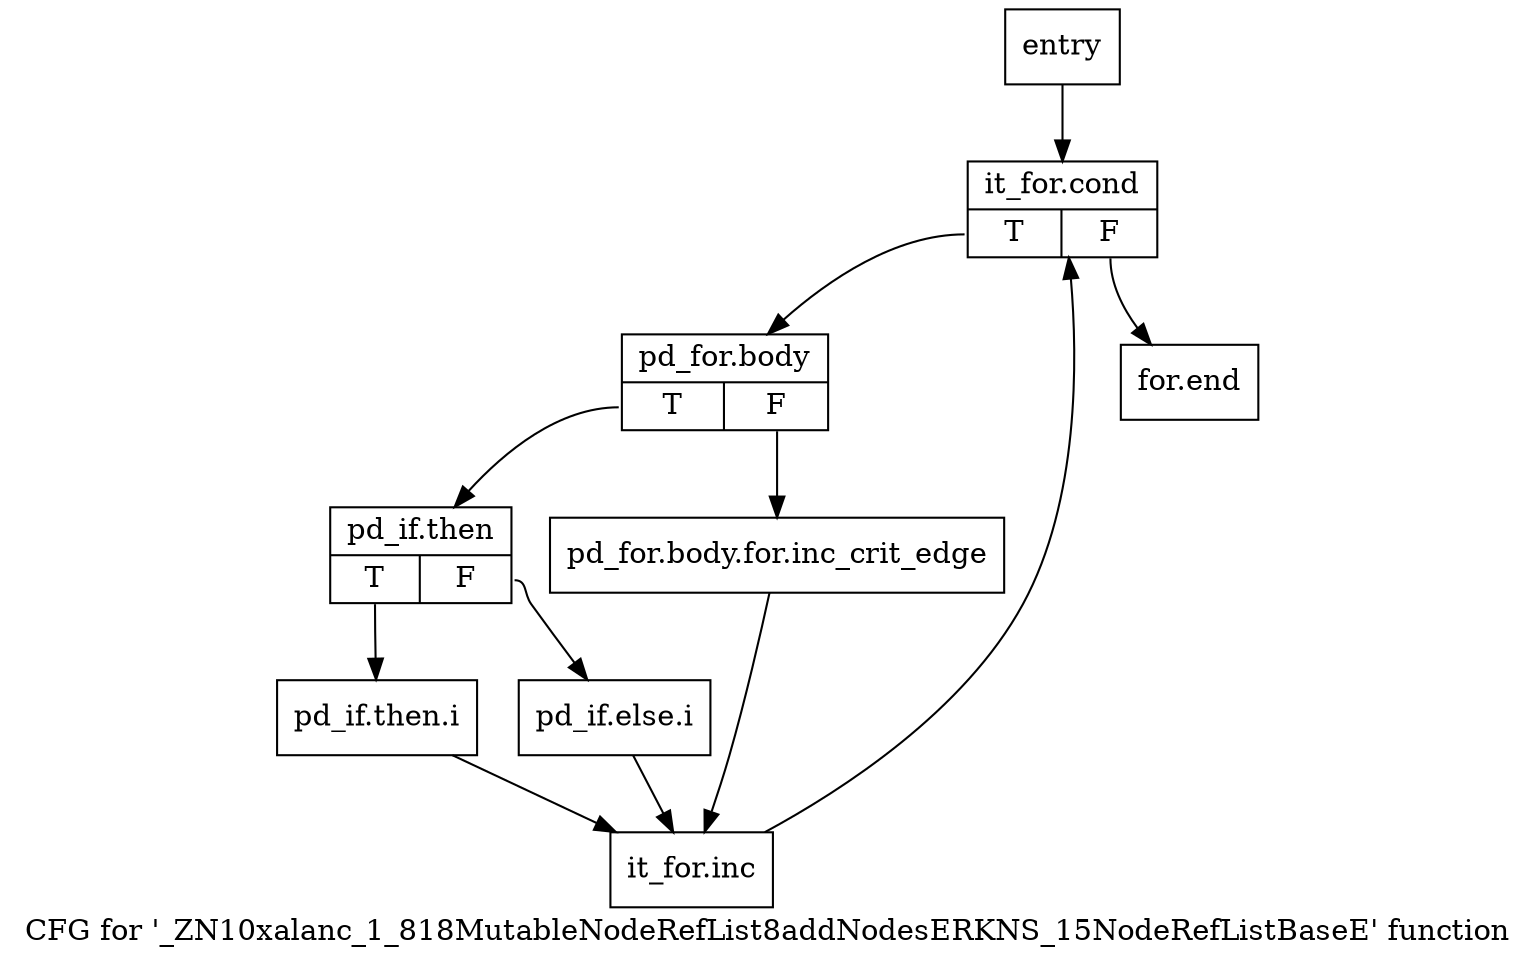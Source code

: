 digraph "CFG for '_ZN10xalanc_1_818MutableNodeRefList8addNodesERKNS_15NodeRefListBaseE' function" {
	label="CFG for '_ZN10xalanc_1_818MutableNodeRefList8addNodesERKNS_15NodeRefListBaseE' function";

	Node0x6299090 [shape=record,label="{entry}"];
	Node0x6299090 -> Node0x62990e0;
	Node0x62990e0 [shape=record,label="{it_for.cond|{<s0>T|<s1>F}}"];
	Node0x62990e0:s0 -> Node0x6299130;
	Node0x62990e0:s1 -> Node0x6299310;
	Node0x6299130 [shape=record,label="{pd_for.body|{<s0>T|<s1>F}}"];
	Node0x6299130:s0 -> Node0x62991d0;
	Node0x6299130:s1 -> Node0x6299180;
	Node0x6299180 [shape=record,label="{pd_for.body.for.inc_crit_edge}"];
	Node0x6299180 -> Node0x62992c0;
	Node0x62991d0 [shape=record,label="{pd_if.then|{<s0>T|<s1>F}}"];
	Node0x62991d0:s0 -> Node0x6299220;
	Node0x62991d0:s1 -> Node0x6299270;
	Node0x6299220 [shape=record,label="{pd_if.then.i}"];
	Node0x6299220 -> Node0x62992c0;
	Node0x6299270 [shape=record,label="{pd_if.else.i}"];
	Node0x6299270 -> Node0x62992c0;
	Node0x62992c0 [shape=record,label="{it_for.inc}"];
	Node0x62992c0 -> Node0x62990e0;
	Node0x6299310 [shape=record,label="{for.end}"];
}
